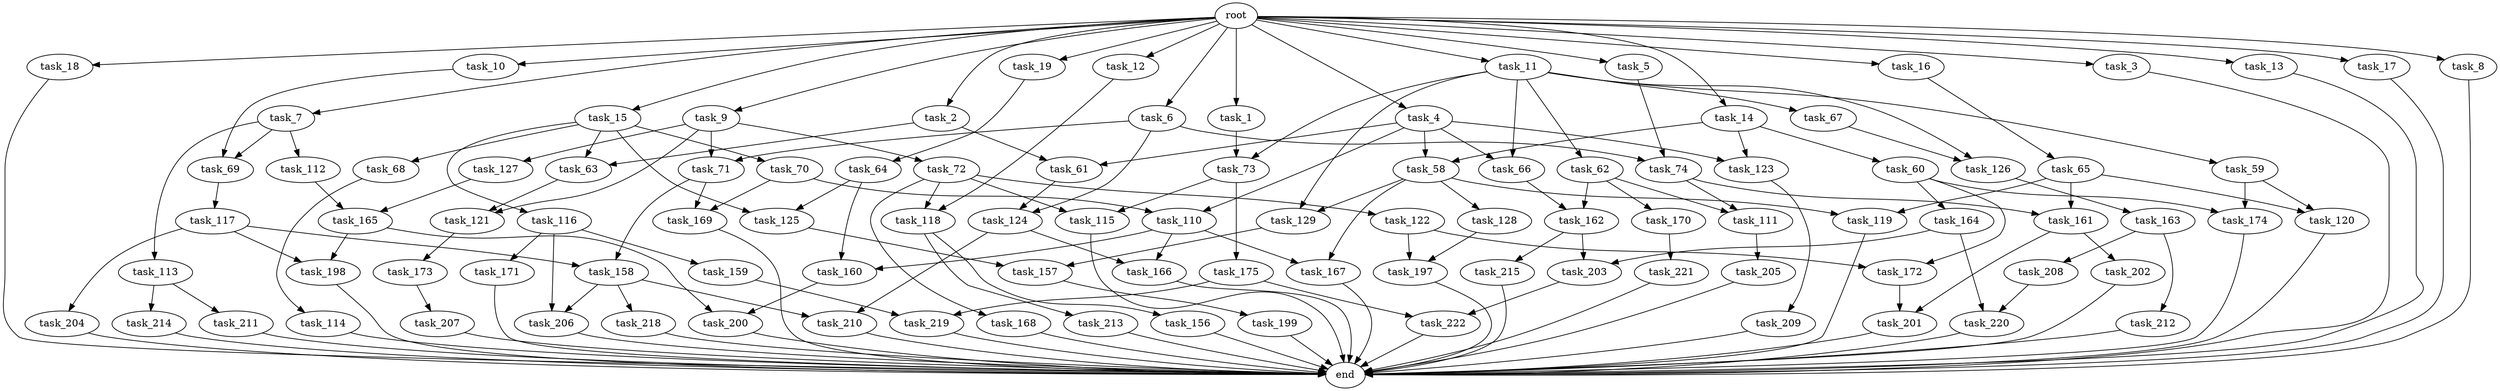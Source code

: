 digraph G {
  task_116 [size="214748364800.000000"];
  task_163 [size="77309411328.000000"];
  task_15 [size="1024.000000"];
  task_212 [size="214748364800.000000"];
  task_169 [size="893353197568.000000"];
  task_207 [size="77309411328.000000"];
  task_168 [size="695784701952.000000"];
  task_161 [size="1073741824000.000000"];
  task_173 [size="77309411328.000000"];
  task_7 [size="1024.000000"];
  task_128 [size="695784701952.000000"];
  task_119 [size="910533066752.000000"];
  task_220 [size="1245540515840.000000"];
  task_166 [size="352187318272.000000"];
  task_214 [size="137438953472.000000"];
  task_204 [size="549755813888.000000"];
  task_117 [size="214748364800.000000"];
  task_9 [size="1024.000000"];
  task_199 [size="77309411328.000000"];
  task_211 [size="137438953472.000000"];
  task_112 [size="34359738368.000000"];
  task_206 [size="214748364800.000000"];
  task_59 [size="214748364800.000000"];
  task_121 [size="627065225216.000000"];
  task_164 [size="77309411328.000000"];
  task_202 [size="34359738368.000000"];
  task_73 [size="292057776128.000000"];
  task_172 [size="627065225216.000000"];
  task_198 [size="764504178688.000000"];
  task_65 [size="420906795008.000000"];
  task_118 [size="910533066752.000000"];
  task_18 [size="1024.000000"];
  task_159 [size="77309411328.000000"];
  task_63 [size="523986010112.000000"];
  task_68 [size="214748364800.000000"];
  task_115 [size="1554778161152.000000"];
  task_58 [size="249108103168.000000"];
  task_160 [size="687194767360.000000"];
  task_61 [size="343597383680.000000"];
  task_64 [size="77309411328.000000"];
  task_11 [size="1024.000000"];
  task_167 [size="833223655424.000000"];
  task_125 [size="764504178688.000000"];
  task_1 [size="1024.000000"];
  task_157 [size="1279900254208.000000"];
  task_156 [size="420906795008.000000"];
  task_210 [size="352187318272.000000"];
  task_201 [size="111669149696.000000"];
  task_69 [size="343597383680.000000"];
  task_171 [size="77309411328.000000"];
  task_162 [size="833223655424.000000"];
  task_123 [size="249108103168.000000"];
  task_175 [size="858993459200.000000"];
  task_62 [size="214748364800.000000"];
  task_66 [size="249108103168.000000"];
  task_19 [size="1024.000000"];
  task_127 [size="77309411328.000000"];
  task_213 [size="420906795008.000000"];
  end [size="0.000000"];
  task_3 [size="1024.000000"];
  task_129 [size="910533066752.000000"];
  task_4 [size="1024.000000"];
  task_60 [size="214748364800.000000"];
  task_10 [size="1024.000000"];
  task_158 [size="584115552256.000000"];
  task_70 [size="214748364800.000000"];
  task_71 [size="773094113280.000000"];
  task_67 [size="214748364800.000000"];
  task_14 [size="1024.000000"];
  task_12 [size="1024.000000"];
  task_13 [size="1024.000000"];
  task_174 [size="386547056640.000000"];
  task_126 [size="292057776128.000000"];
  task_114 [size="137438953472.000000"];
  task_5 [size="1024.000000"];
  task_203 [size="833223655424.000000"];
  task_6 [size="1024.000000"];
  task_219 [size="446676598784.000000"];
  task_124 [size="773094113280.000000"];
  task_2 [size="1024.000000"];
  task_209 [size="137438953472.000000"];
  task_221 [size="695784701952.000000"];
  task_197 [size="584115552256.000000"];
  task_72 [size="77309411328.000000"];
  task_74 [size="1554778161152.000000"];
  task_170 [size="695784701952.000000"];
  task_17 [size="1024.000000"];
  task_165 [size="910533066752.000000"];
  task_120 [size="523986010112.000000"];
  task_200 [size="910533066752.000000"];
  root [size="0.000000"];
  task_205 [size="137438953472.000000"];
  task_111 [size="1554778161152.000000"];
  task_8 [size="1024.000000"];
  task_16 [size="1024.000000"];
  task_113 [size="34359738368.000000"];
  task_218 [size="137438953472.000000"];
  task_222 [size="858993459200.000000"];
  task_215 [size="137438953472.000000"];
  task_110 [size="893353197568.000000"];
  task_122 [size="695784701952.000000"];
  task_208 [size="214748364800.000000"];

  task_116 -> task_206 [size="75497472.000000"];
  task_116 -> task_171 [size="75497472.000000"];
  task_116 -> task_159 [size="75497472.000000"];
  task_163 -> task_212 [size="209715200.000000"];
  task_163 -> task_208 [size="209715200.000000"];
  task_15 -> task_63 [size="209715200.000000"];
  task_15 -> task_116 [size="209715200.000000"];
  task_15 -> task_125 [size="209715200.000000"];
  task_15 -> task_70 [size="209715200.000000"];
  task_15 -> task_68 [size="209715200.000000"];
  task_212 -> end [size="1.000000"];
  task_169 -> end [size="1.000000"];
  task_207 -> end [size="1.000000"];
  task_168 -> end [size="1.000000"];
  task_161 -> task_201 [size="33554432.000000"];
  task_161 -> task_202 [size="33554432.000000"];
  task_173 -> task_207 [size="75497472.000000"];
  task_7 -> task_112 [size="33554432.000000"];
  task_7 -> task_113 [size="33554432.000000"];
  task_7 -> task_69 [size="33554432.000000"];
  task_128 -> task_197 [size="33554432.000000"];
  task_119 -> end [size="1.000000"];
  task_220 -> end [size="1.000000"];
  task_166 -> end [size="1.000000"];
  task_214 -> end [size="1.000000"];
  task_204 -> end [size="1.000000"];
  task_117 -> task_158 [size="536870912.000000"];
  task_117 -> task_204 [size="536870912.000000"];
  task_117 -> task_198 [size="536870912.000000"];
  task_9 -> task_72 [size="75497472.000000"];
  task_9 -> task_121 [size="75497472.000000"];
  task_9 -> task_127 [size="75497472.000000"];
  task_9 -> task_71 [size="75497472.000000"];
  task_199 -> end [size="1.000000"];
  task_211 -> end [size="1.000000"];
  task_112 -> task_165 [size="209715200.000000"];
  task_206 -> end [size="1.000000"];
  task_59 -> task_120 [size="301989888.000000"];
  task_59 -> task_174 [size="301989888.000000"];
  task_121 -> task_173 [size="75497472.000000"];
  task_164 -> task_220 [size="679477248.000000"];
  task_164 -> task_203 [size="679477248.000000"];
  task_202 -> end [size="1.000000"];
  task_73 -> task_175 [size="838860800.000000"];
  task_73 -> task_115 [size="838860800.000000"];
  task_172 -> task_201 [size="75497472.000000"];
  task_198 -> end [size="1.000000"];
  task_65 -> task_120 [size="209715200.000000"];
  task_65 -> task_119 [size="209715200.000000"];
  task_65 -> task_161 [size="209715200.000000"];
  task_118 -> task_213 [size="411041792.000000"];
  task_118 -> task_156 [size="411041792.000000"];
  task_18 -> end [size="1.000000"];
  task_159 -> task_219 [size="134217728.000000"];
  task_63 -> task_121 [size="536870912.000000"];
  task_68 -> task_114 [size="134217728.000000"];
  task_115 -> end [size="1.000000"];
  task_58 -> task_119 [size="679477248.000000"];
  task_58 -> task_167 [size="679477248.000000"];
  task_58 -> task_128 [size="679477248.000000"];
  task_58 -> task_129 [size="679477248.000000"];
  task_160 -> task_200 [size="679477248.000000"];
  task_61 -> task_124 [size="75497472.000000"];
  task_64 -> task_160 [size="536870912.000000"];
  task_64 -> task_125 [size="536870912.000000"];
  task_11 -> task_66 [size="209715200.000000"];
  task_11 -> task_67 [size="209715200.000000"];
  task_11 -> task_126 [size="209715200.000000"];
  task_11 -> task_129 [size="209715200.000000"];
  task_11 -> task_62 [size="209715200.000000"];
  task_11 -> task_73 [size="209715200.000000"];
  task_11 -> task_59 [size="209715200.000000"];
  task_167 -> end [size="1.000000"];
  task_125 -> task_157 [size="411041792.000000"];
  task_1 -> task_73 [size="75497472.000000"];
  task_157 -> task_199 [size="75497472.000000"];
  task_156 -> end [size="1.000000"];
  task_210 -> end [size="1.000000"];
  task_201 -> end [size="1.000000"];
  task_69 -> task_117 [size="209715200.000000"];
  task_171 -> end [size="1.000000"];
  task_162 -> task_215 [size="134217728.000000"];
  task_162 -> task_203 [size="134217728.000000"];
  task_123 -> task_209 [size="134217728.000000"];
  task_175 -> task_222 [size="301989888.000000"];
  task_175 -> task_219 [size="301989888.000000"];
  task_62 -> task_170 [size="679477248.000000"];
  task_62 -> task_162 [size="679477248.000000"];
  task_62 -> task_111 [size="679477248.000000"];
  task_66 -> task_162 [size="134217728.000000"];
  task_19 -> task_64 [size="75497472.000000"];
  task_127 -> task_165 [size="679477248.000000"];
  task_213 -> end [size="1.000000"];
  task_3 -> end [size="1.000000"];
  task_129 -> task_157 [size="838860800.000000"];
  task_4 -> task_58 [size="33554432.000000"];
  task_4 -> task_66 [size="33554432.000000"];
  task_4 -> task_110 [size="33554432.000000"];
  task_4 -> task_61 [size="33554432.000000"];
  task_4 -> task_123 [size="33554432.000000"];
  task_60 -> task_164 [size="75497472.000000"];
  task_60 -> task_174 [size="75497472.000000"];
  task_60 -> task_172 [size="75497472.000000"];
  task_10 -> task_69 [size="301989888.000000"];
  task_158 -> task_206 [size="134217728.000000"];
  task_158 -> task_210 [size="134217728.000000"];
  task_158 -> task_218 [size="134217728.000000"];
  task_70 -> task_110 [size="838860800.000000"];
  task_70 -> task_169 [size="838860800.000000"];
  task_71 -> task_158 [size="33554432.000000"];
  task_71 -> task_169 [size="33554432.000000"];
  task_67 -> task_126 [size="75497472.000000"];
  task_14 -> task_58 [size="209715200.000000"];
  task_14 -> task_60 [size="209715200.000000"];
  task_14 -> task_123 [size="209715200.000000"];
  task_12 -> task_118 [size="209715200.000000"];
  task_13 -> end [size="1.000000"];
  task_174 -> end [size="1.000000"];
  task_126 -> task_163 [size="75497472.000000"];
  task_114 -> end [size="1.000000"];
  task_5 -> task_74 [size="838860800.000000"];
  task_203 -> task_222 [size="536870912.000000"];
  task_6 -> task_124 [size="679477248.000000"];
  task_6 -> task_71 [size="679477248.000000"];
  task_6 -> task_74 [size="679477248.000000"];
  task_219 -> end [size="1.000000"];
  task_124 -> task_210 [size="209715200.000000"];
  task_124 -> task_166 [size="209715200.000000"];
  task_2 -> task_63 [size="301989888.000000"];
  task_2 -> task_61 [size="301989888.000000"];
  task_209 -> end [size="1.000000"];
  task_221 -> end [size="1.000000"];
  task_197 -> end [size="1.000000"];
  task_72 -> task_118 [size="679477248.000000"];
  task_72 -> task_122 [size="679477248.000000"];
  task_72 -> task_168 [size="679477248.000000"];
  task_72 -> task_115 [size="679477248.000000"];
  task_74 -> task_161 [size="838860800.000000"];
  task_74 -> task_111 [size="838860800.000000"];
  task_170 -> task_221 [size="679477248.000000"];
  task_17 -> end [size="1.000000"];
  task_165 -> task_200 [size="209715200.000000"];
  task_165 -> task_198 [size="209715200.000000"];
  task_120 -> end [size="1.000000"];
  task_200 -> end [size="1.000000"];
  root -> task_13 [size="1.000000"];
  root -> task_17 [size="1.000000"];
  root -> task_3 [size="1.000000"];
  root -> task_4 [size="1.000000"];
  root -> task_11 [size="1.000000"];
  root -> task_15 [size="1.000000"];
  root -> task_10 [size="1.000000"];
  root -> task_6 [size="1.000000"];
  root -> task_9 [size="1.000000"];
  root -> task_16 [size="1.000000"];
  root -> task_8 [size="1.000000"];
  root -> task_18 [size="1.000000"];
  root -> task_1 [size="1.000000"];
  root -> task_5 [size="1.000000"];
  root -> task_19 [size="1.000000"];
  root -> task_2 [size="1.000000"];
  root -> task_14 [size="1.000000"];
  root -> task_7 [size="1.000000"];
  root -> task_12 [size="1.000000"];
  task_205 -> end [size="1.000000"];
  task_111 -> task_205 [size="134217728.000000"];
  task_8 -> end [size="1.000000"];
  task_16 -> task_65 [size="411041792.000000"];
  task_113 -> task_214 [size="134217728.000000"];
  task_113 -> task_211 [size="134217728.000000"];
  task_218 -> end [size="1.000000"];
  task_222 -> end [size="1.000000"];
  task_215 -> end [size="1.000000"];
  task_110 -> task_166 [size="134217728.000000"];
  task_110 -> task_160 [size="134217728.000000"];
  task_110 -> task_167 [size="134217728.000000"];
  task_122 -> task_197 [size="536870912.000000"];
  task_122 -> task_172 [size="536870912.000000"];
  task_208 -> task_220 [size="536870912.000000"];
}
